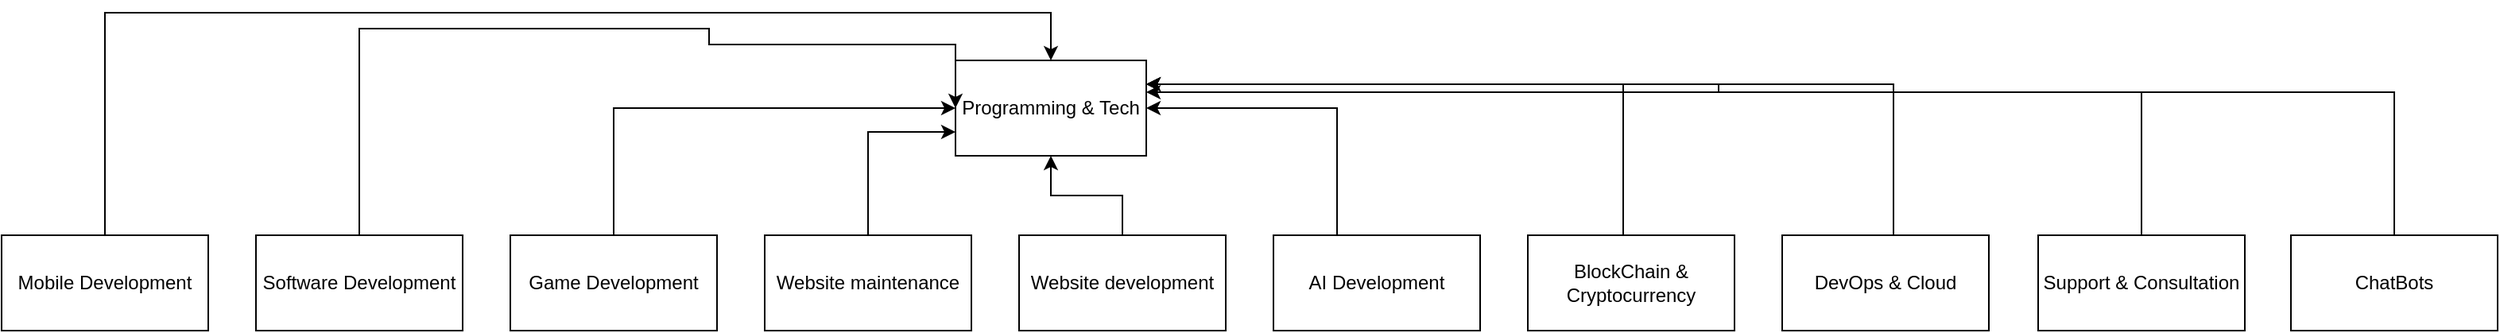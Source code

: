 <mxfile version="21.3.5" type="device">
  <diagram name="Page-1" id="U3uVgA7MrOjaGwtRG0O1">
    <mxGraphModel dx="1676" dy="566" grid="1" gridSize="10" guides="1" tooltips="1" connect="1" arrows="1" fold="1" page="1" pageScale="1" pageWidth="827" pageHeight="1169" math="0" shadow="0">
      <root>
        <mxCell id="0" />
        <mxCell id="1" parent="0" />
        <mxCell id="YV5XUKRLuSn_4DWcIWQq-1" value="Programming &amp;amp; Tech" style="rounded=0;whiteSpace=wrap;html=1;" parent="1" vertex="1">
          <mxGeometry x="430" y="210" width="120" height="60" as="geometry" />
        </mxCell>
        <mxCell id="zsVe4Aqct4_J-PCTvxYx-16" style="edgeStyle=orthogonalEdgeStyle;rounded=0;orthogonalLoop=1;jettySize=auto;html=1;" edge="1" parent="1" source="zsVe4Aqct4_J-PCTvxYx-2" target="YV5XUKRLuSn_4DWcIWQq-1">
          <mxGeometry relative="1" as="geometry" />
        </mxCell>
        <mxCell id="zsVe4Aqct4_J-PCTvxYx-2" value="Website development" style="rounded=0;whiteSpace=wrap;html=1;" vertex="1" parent="1">
          <mxGeometry x="470" y="320" width="130" height="60" as="geometry" />
        </mxCell>
        <mxCell id="zsVe4Aqct4_J-PCTvxYx-15" style="edgeStyle=orthogonalEdgeStyle;rounded=0;orthogonalLoop=1;jettySize=auto;html=1;entryX=0;entryY=0.75;entryDx=0;entryDy=0;" edge="1" parent="1" source="zsVe4Aqct4_J-PCTvxYx-3" target="YV5XUKRLuSn_4DWcIWQq-1">
          <mxGeometry relative="1" as="geometry" />
        </mxCell>
        <mxCell id="zsVe4Aqct4_J-PCTvxYx-3" value="Website maintenance" style="rounded=0;whiteSpace=wrap;html=1;" vertex="1" parent="1">
          <mxGeometry x="310" y="320" width="130" height="60" as="geometry" />
        </mxCell>
        <mxCell id="zsVe4Aqct4_J-PCTvxYx-13" style="edgeStyle=orthogonalEdgeStyle;rounded=0;orthogonalLoop=1;jettySize=auto;html=1;entryX=0;entryY=0.5;entryDx=0;entryDy=0;" edge="1" parent="1" source="zsVe4Aqct4_J-PCTvxYx-4" target="YV5XUKRLuSn_4DWcIWQq-1">
          <mxGeometry relative="1" as="geometry">
            <Array as="points">
              <mxPoint x="55" y="190" />
              <mxPoint x="275" y="190" />
              <mxPoint x="275" y="200" />
              <mxPoint x="430" y="200" />
            </Array>
          </mxGeometry>
        </mxCell>
        <mxCell id="zsVe4Aqct4_J-PCTvxYx-4" value="Software Development" style="rounded=0;whiteSpace=wrap;html=1;" vertex="1" parent="1">
          <mxGeometry x="-10" y="320" width="130" height="60" as="geometry" />
        </mxCell>
        <mxCell id="zsVe4Aqct4_J-PCTvxYx-14" style="edgeStyle=orthogonalEdgeStyle;rounded=0;orthogonalLoop=1;jettySize=auto;html=1;entryX=0;entryY=0.5;entryDx=0;entryDy=0;" edge="1" parent="1" source="zsVe4Aqct4_J-PCTvxYx-5" target="YV5XUKRLuSn_4DWcIWQq-1">
          <mxGeometry relative="1" as="geometry">
            <Array as="points">
              <mxPoint x="215" y="240" />
            </Array>
          </mxGeometry>
        </mxCell>
        <mxCell id="zsVe4Aqct4_J-PCTvxYx-5" value="Game Development" style="rounded=0;whiteSpace=wrap;html=1;" vertex="1" parent="1">
          <mxGeometry x="150" y="320" width="130" height="60" as="geometry" />
        </mxCell>
        <mxCell id="zsVe4Aqct4_J-PCTvxYx-12" style="edgeStyle=orthogonalEdgeStyle;rounded=0;orthogonalLoop=1;jettySize=auto;html=1;" edge="1" parent="1" source="zsVe4Aqct4_J-PCTvxYx-6" target="YV5XUKRLuSn_4DWcIWQq-1">
          <mxGeometry relative="1" as="geometry">
            <mxPoint x="60" y="180" as="targetPoint" />
            <Array as="points">
              <mxPoint x="-105" y="180" />
              <mxPoint x="490" y="180" />
            </Array>
          </mxGeometry>
        </mxCell>
        <mxCell id="zsVe4Aqct4_J-PCTvxYx-6" value="Mobile Development" style="rounded=0;whiteSpace=wrap;html=1;" vertex="1" parent="1">
          <mxGeometry x="-170" y="320" width="130" height="60" as="geometry" />
        </mxCell>
        <mxCell id="zsVe4Aqct4_J-PCTvxYx-17" style="edgeStyle=orthogonalEdgeStyle;rounded=0;orthogonalLoop=1;jettySize=auto;html=1;entryX=1;entryY=0.5;entryDx=0;entryDy=0;" edge="1" parent="1" source="zsVe4Aqct4_J-PCTvxYx-7" target="YV5XUKRLuSn_4DWcIWQq-1">
          <mxGeometry relative="1" as="geometry">
            <Array as="points">
              <mxPoint x="670" y="240" />
            </Array>
          </mxGeometry>
        </mxCell>
        <mxCell id="zsVe4Aqct4_J-PCTvxYx-7" value="AI Development" style="rounded=0;whiteSpace=wrap;html=1;" vertex="1" parent="1">
          <mxGeometry x="630" y="320" width="130" height="60" as="geometry" />
        </mxCell>
        <mxCell id="zsVe4Aqct4_J-PCTvxYx-18" style="edgeStyle=orthogonalEdgeStyle;rounded=0;orthogonalLoop=1;jettySize=auto;html=1;entryX=1;entryY=0.25;entryDx=0;entryDy=0;" edge="1" parent="1" source="zsVe4Aqct4_J-PCTvxYx-8" target="YV5XUKRLuSn_4DWcIWQq-1">
          <mxGeometry relative="1" as="geometry">
            <Array as="points">
              <mxPoint x="850" y="225" />
            </Array>
          </mxGeometry>
        </mxCell>
        <mxCell id="zsVe4Aqct4_J-PCTvxYx-8" value="BlockChain &amp;amp; Cryptocurrency" style="rounded=0;whiteSpace=wrap;html=1;" vertex="1" parent="1">
          <mxGeometry x="790" y="320" width="130" height="60" as="geometry" />
        </mxCell>
        <mxCell id="zsVe4Aqct4_J-PCTvxYx-19" style="edgeStyle=orthogonalEdgeStyle;rounded=0;orthogonalLoop=1;jettySize=auto;html=1;entryX=1;entryY=0.25;entryDx=0;entryDy=0;" edge="1" parent="1" source="zsVe4Aqct4_J-PCTvxYx-9" target="YV5XUKRLuSn_4DWcIWQq-1">
          <mxGeometry relative="1" as="geometry">
            <Array as="points">
              <mxPoint x="1020" y="225" />
            </Array>
          </mxGeometry>
        </mxCell>
        <mxCell id="zsVe4Aqct4_J-PCTvxYx-9" value="DevOps &amp;amp; Cloud" style="rounded=0;whiteSpace=wrap;html=1;" vertex="1" parent="1">
          <mxGeometry x="950" y="320" width="130" height="60" as="geometry" />
        </mxCell>
        <mxCell id="zsVe4Aqct4_J-PCTvxYx-20" style="edgeStyle=orthogonalEdgeStyle;rounded=0;orthogonalLoop=1;jettySize=auto;html=1;" edge="1" parent="1" source="zsVe4Aqct4_J-PCTvxYx-10">
          <mxGeometry relative="1" as="geometry">
            <mxPoint x="550" y="230" as="targetPoint" />
            <Array as="points">
              <mxPoint x="1176" y="230" />
            </Array>
          </mxGeometry>
        </mxCell>
        <mxCell id="zsVe4Aqct4_J-PCTvxYx-10" value="Support &amp;amp; Consultation" style="rounded=0;whiteSpace=wrap;html=1;" vertex="1" parent="1">
          <mxGeometry x="1111" y="320" width="130" height="60" as="geometry" />
        </mxCell>
        <mxCell id="zsVe4Aqct4_J-PCTvxYx-21" style="edgeStyle=orthogonalEdgeStyle;rounded=0;orthogonalLoop=1;jettySize=auto;html=1;entryX=1;entryY=0.25;entryDx=0;entryDy=0;" edge="1" parent="1" source="zsVe4Aqct4_J-PCTvxYx-11" target="YV5XUKRLuSn_4DWcIWQq-1">
          <mxGeometry relative="1" as="geometry">
            <Array as="points">
              <mxPoint x="1335" y="230" />
              <mxPoint x="910" y="230" />
              <mxPoint x="910" y="225" />
            </Array>
          </mxGeometry>
        </mxCell>
        <mxCell id="zsVe4Aqct4_J-PCTvxYx-11" value="ChatBots" style="rounded=0;whiteSpace=wrap;html=1;" vertex="1" parent="1">
          <mxGeometry x="1270" y="320" width="130" height="60" as="geometry" />
        </mxCell>
      </root>
    </mxGraphModel>
  </diagram>
</mxfile>
